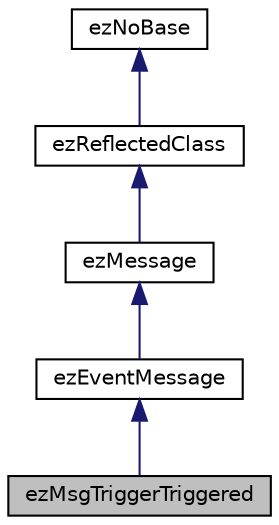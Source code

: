 digraph "ezMsgTriggerTriggered"
{
 // LATEX_PDF_SIZE
  edge [fontname="Helvetica",fontsize="10",labelfontname="Helvetica",labelfontsize="10"];
  node [fontname="Helvetica",fontsize="10",shape=record];
  Node1 [label="ezMsgTriggerTriggered",height=0.2,width=0.4,color="black", fillcolor="grey75", style="filled", fontcolor="black",tooltip="Sent when something enters or leaves a trigger."];
  Node2 -> Node1 [dir="back",color="midnightblue",fontsize="10",style="solid",fontname="Helvetica"];
  Node2 [label="ezEventMessage",height=0.2,width=0.4,color="black", fillcolor="white", style="filled",URL="$dd/d06/structez_event_message.htm",tooltip="Base class for all messages that are sent as 'events'."];
  Node3 -> Node2 [dir="back",color="midnightblue",fontsize="10",style="solid",fontname="Helvetica"];
  Node3 [label="ezMessage",height=0.2,width=0.4,color="black", fillcolor="white", style="filled",URL="$dd/d22/classez_message.htm",tooltip="Base class for all message types. Each message type has it's own id which is used to dispatch message..."];
  Node4 -> Node3 [dir="back",color="midnightblue",fontsize="10",style="solid",fontname="Helvetica"];
  Node4 [label="ezReflectedClass",height=0.2,width=0.4,color="black", fillcolor="white", style="filled",URL="$db/d45/classez_reflected_class.htm",tooltip="All classes that should be dynamically reflectable, need to be derived from this base class."];
  Node5 -> Node4 [dir="back",color="midnightblue",fontsize="10",style="solid",fontname="Helvetica"];
  Node5 [label="ezNoBase",height=0.2,width=0.4,color="black", fillcolor="white", style="filled",URL="$d4/d02/classez_no_base.htm",tooltip="Dummy type to pass to templates and macros that expect a base type for a class that has no base."];
}
